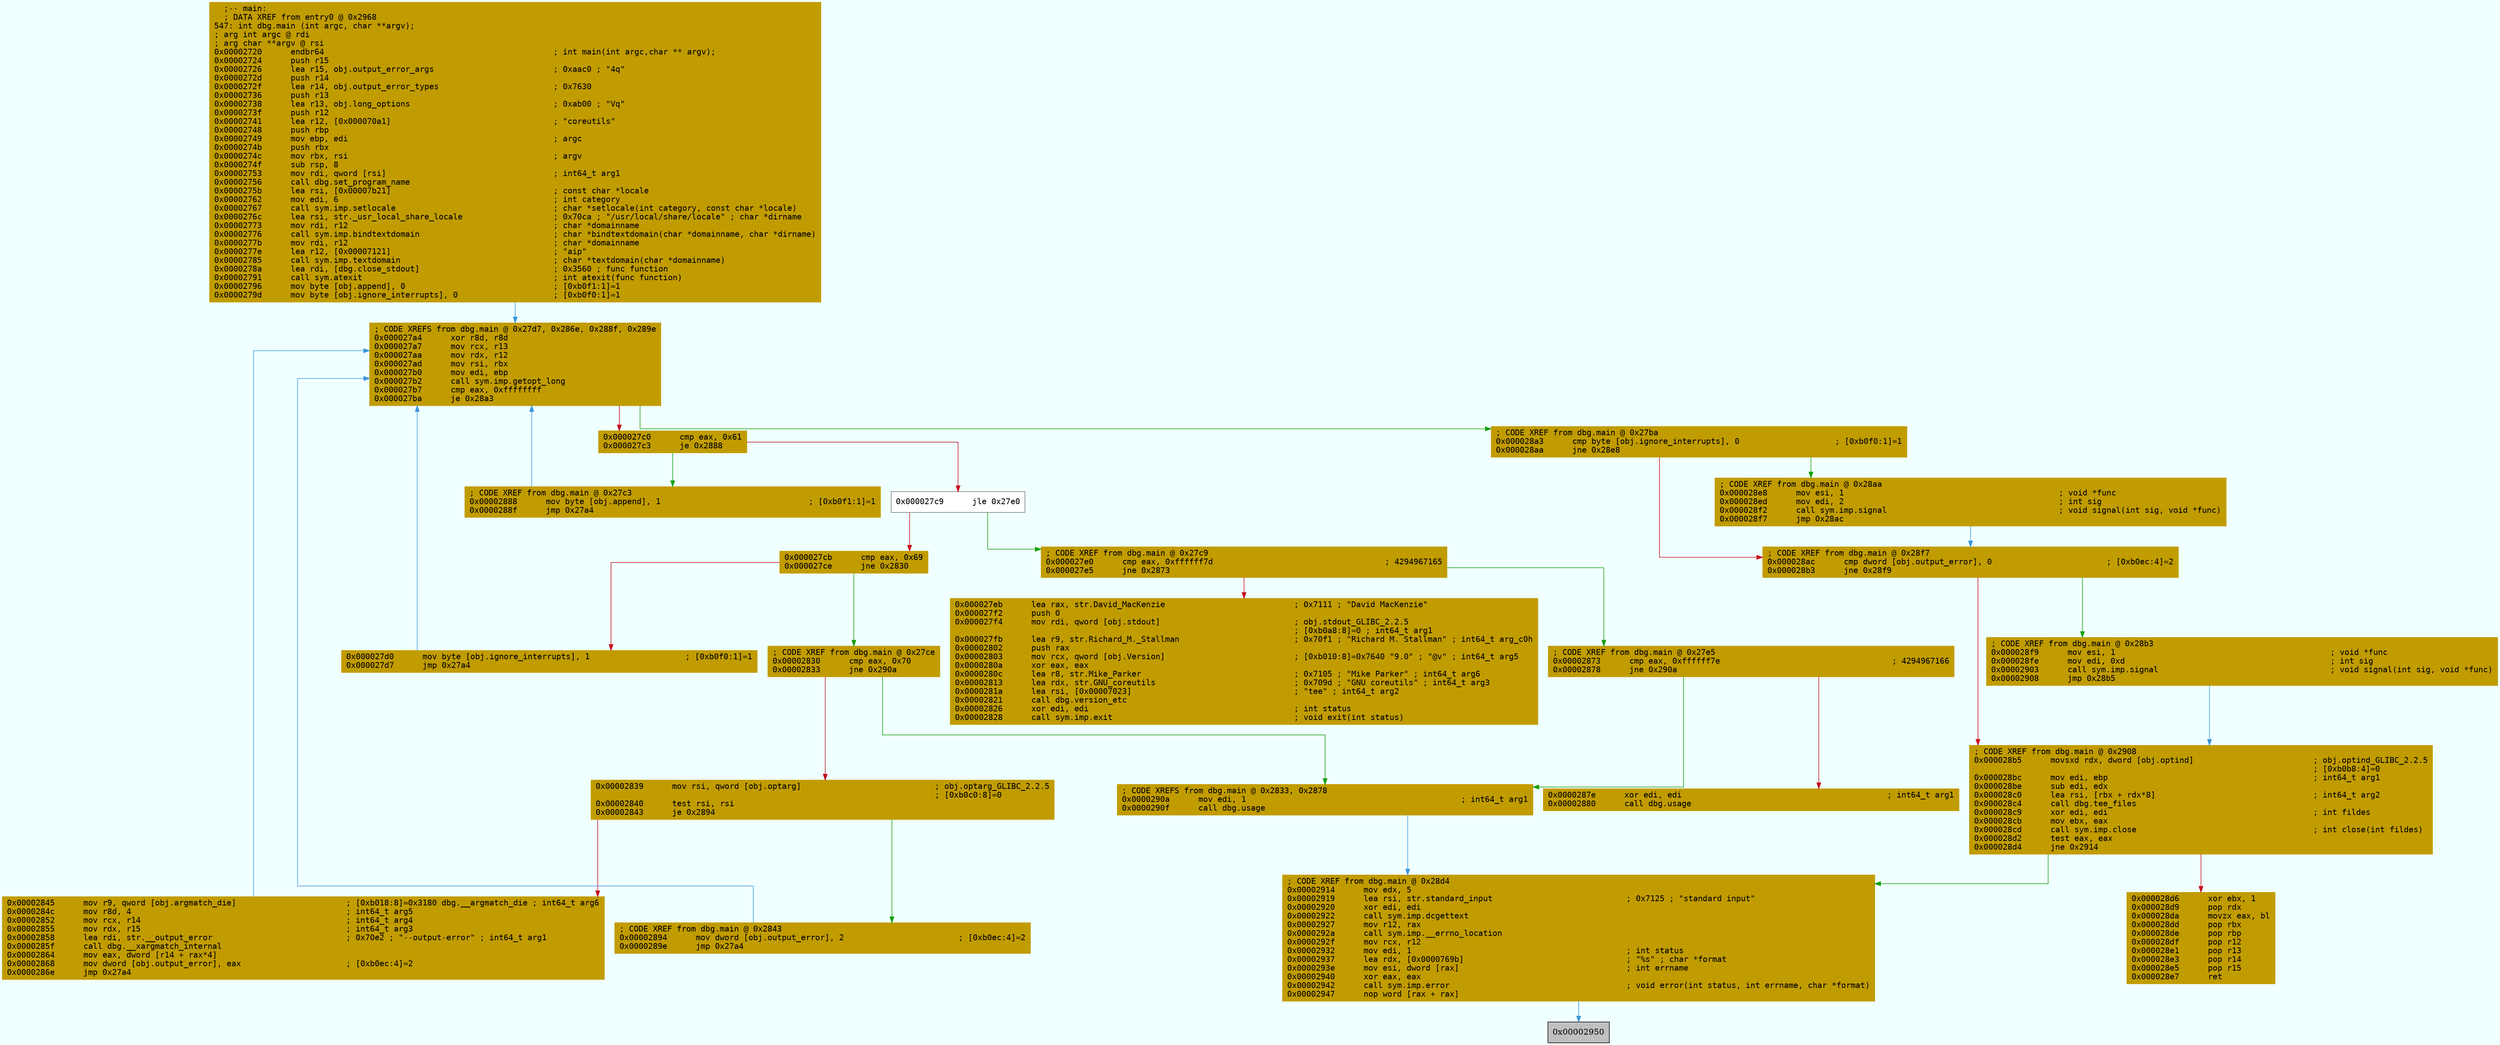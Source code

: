 digraph code {
	graph [bgcolor=azure fontsize=8 fontname="Courier" splines="ortho"];
	node [fillcolor=gray style=filled shape=box];
	edge [arrowhead="normal"];
	"0x00002720" [URL="dbg.main/0x00002720", fillcolor="#c19c00",color="#c19c00", fontname="Courier",label="  ;-- main:\l  ; DATA XREF from entry0 @ 0x2968\l547: int dbg.main (int argc, char **argv);\l; arg int argc @ rdi\l; arg char **argv @ rsi\l0x00002720      endbr64                                                ; int main(int argc,char ** argv);\l0x00002724      push r15\l0x00002726      lea r15, obj.output_error_args                         ; 0xaac0 ; \"4q\"\l0x0000272d      push r14\l0x0000272f      lea r14, obj.output_error_types                        ; 0x7630\l0x00002736      push r13\l0x00002738      lea r13, obj.long_options                              ; 0xab00 ; \"Vq\"\l0x0000273f      push r12\l0x00002741      lea r12, [0x000070a1]                                  ; \"coreutils\"\l0x00002748      push rbp\l0x00002749      mov ebp, edi                                           ; argc\l0x0000274b      push rbx\l0x0000274c      mov rbx, rsi                                           ; argv\l0x0000274f      sub rsp, 8\l0x00002753      mov rdi, qword [rsi]                                   ; int64_t arg1\l0x00002756      call dbg.set_program_name\l0x0000275b      lea rsi, [0x00007b21]                                  ; const char *locale\l0x00002762      mov edi, 6                                             ; int category\l0x00002767      call sym.imp.setlocale                                 ; char *setlocale(int category, const char *locale)\l0x0000276c      lea rsi, str._usr_local_share_locale                   ; 0x70ca ; \"/usr/local/share/locale\" ; char *dirname\l0x00002773      mov rdi, r12                                           ; char *domainname\l0x00002776      call sym.imp.bindtextdomain                            ; char *bindtextdomain(char *domainname, char *dirname)\l0x0000277b      mov rdi, r12                                           ; char *domainname\l0x0000277e      lea r12, [0x00007121]                                  ; \"aip\"\l0x00002785      call sym.imp.textdomain                                ; char *textdomain(char *domainname)\l0x0000278a      lea rdi, [dbg.close_stdout]                            ; 0x3560 ; func function\l0x00002791      call sym.atexit                                        ; int atexit(func function)\l0x00002796      mov byte [obj.append], 0                               ; [0xb0f1:1]=1\l0x0000279d      mov byte [obj.ignore_interrupts], 0                    ; [0xb0f0:1]=1\l"]
	"0x000027a4" [URL="dbg.main/0x000027a4", fillcolor="#c19c00",color="#c19c00", fontname="Courier",label="; CODE XREFS from dbg.main @ 0x27d7, 0x286e, 0x288f, 0x289e\l0x000027a4      xor r8d, r8d\l0x000027a7      mov rcx, r13\l0x000027aa      mov rdx, r12\l0x000027ad      mov rsi, rbx\l0x000027b0      mov edi, ebp\l0x000027b2      call sym.imp.getopt_long\l0x000027b7      cmp eax, 0xffffffff\l0x000027ba      je 0x28a3\l"]
	"0x000027c0" [URL="dbg.main/0x000027c0", fillcolor="#c19c00",color="#c19c00", fontname="Courier",label="0x000027c0      cmp eax, 0x61\l0x000027c3      je 0x2888\l"]
	"0x000027c9" [URL="dbg.main/0x000027c9", fillcolor="white",color="#767676", fontname="Courier",label="0x000027c9      jle 0x27e0\l"]
	"0x000027cb" [URL="dbg.main/0x000027cb", fillcolor="#c19c00",color="#c19c00", fontname="Courier",label="0x000027cb      cmp eax, 0x69\l0x000027ce      jne 0x2830\l"]
	"0x000027d0" [URL="dbg.main/0x000027d0", fillcolor="#c19c00",color="#c19c00", fontname="Courier",label="0x000027d0      mov byte [obj.ignore_interrupts], 1                    ; [0xb0f0:1]=1\l0x000027d7      jmp 0x27a4\l"]
	"0x000027e0" [URL="dbg.main/0x000027e0", fillcolor="#c19c00",color="#c19c00", fontname="Courier",label="; CODE XREF from dbg.main @ 0x27c9\l0x000027e0      cmp eax, 0xffffff7d                                    ; 4294967165\l0x000027e5      jne 0x2873\l"]
	"0x000027eb" [URL="dbg.main/0x000027eb", fillcolor="#c19c00",color="#c19c00", fontname="Courier",label="0x000027eb      lea rax, str.David_MacKenzie                           ; 0x7111 ; \"David MacKenzie\"\l0x000027f2      push 0\l0x000027f4      mov rdi, qword [obj.stdout]                            ; obj.stdout_GLIBC_2.2.5\l                                                                       ; [0xb0a8:8]=0 ; int64_t arg1\l0x000027fb      lea r9, str.Richard_M._Stallman                        ; 0x70f1 ; \"Richard M. Stallman\" ; int64_t arg_c0h\l0x00002802      push rax\l0x00002803      mov rcx, qword [obj.Version]                           ; [0xb010:8]=0x7640 \"9.0\" ; \"@v\" ; int64_t arg5\l0x0000280a      xor eax, eax\l0x0000280c      lea r8, str.Mike_Parker                                ; 0x7105 ; \"Mike Parker\" ; int64_t arg6\l0x00002813      lea rdx, str.GNU_coreutils                             ; 0x709d ; \"GNU coreutils\" ; int64_t arg3\l0x0000281a      lea rsi, [0x00007023]                                  ; \"tee\" ; int64_t arg2\l0x00002821      call dbg.version_etc\l0x00002826      xor edi, edi                                           ; int status\l0x00002828      call sym.imp.exit                                      ; void exit(int status)\l"]
	"0x00002830" [URL="dbg.main/0x00002830", fillcolor="#c19c00",color="#c19c00", fontname="Courier",label="; CODE XREF from dbg.main @ 0x27ce\l0x00002830      cmp eax, 0x70\l0x00002833      jne 0x290a\l"]
	"0x00002839" [URL="dbg.main/0x00002839", fillcolor="#c19c00",color="#c19c00", fontname="Courier",label="0x00002839      mov rsi, qword [obj.optarg]                            ; obj.optarg_GLIBC_2.2.5\l                                                                       ; [0xb0c0:8]=0\l0x00002840      test rsi, rsi\l0x00002843      je 0x2894\l"]
	"0x00002845" [URL="dbg.main/0x00002845", fillcolor="#c19c00",color="#c19c00", fontname="Courier",label="0x00002845      mov r9, qword [obj.argmatch_die]                       ; [0xb018:8]=0x3180 dbg.__argmatch_die ; int64_t arg6\l0x0000284c      mov r8d, 4                                             ; int64_t arg5\l0x00002852      mov rcx, r14                                           ; int64_t arg4\l0x00002855      mov rdx, r15                                           ; int64_t arg3\l0x00002858      lea rdi, str.__output_error                            ; 0x70e2 ; \"--output-error\" ; int64_t arg1\l0x0000285f      call dbg.__xargmatch_internal\l0x00002864      mov eax, dword [r14 + rax*4]\l0x00002868      mov dword [obj.output_error], eax                      ; [0xb0ec:4]=2\l0x0000286e      jmp 0x27a4\l"]
	"0x00002873" [URL="dbg.main/0x00002873", fillcolor="#c19c00",color="#c19c00", fontname="Courier",label="; CODE XREF from dbg.main @ 0x27e5\l0x00002873      cmp eax, 0xffffff7e                                    ; 4294967166\l0x00002878      jne 0x290a\l"]
	"0x0000287e" [URL="dbg.main/0x0000287e", fillcolor="#c19c00",color="#c19c00", fontname="Courier",label="0x0000287e      xor edi, edi                                           ; int64_t arg1\l0x00002880      call dbg.usage\l"]
	"0x00002888" [URL="dbg.main/0x00002888", fillcolor="#c19c00",color="#c19c00", fontname="Courier",label="; CODE XREF from dbg.main @ 0x27c3\l0x00002888      mov byte [obj.append], 1                               ; [0xb0f1:1]=1\l0x0000288f      jmp 0x27a4\l"]
	"0x00002894" [URL="dbg.main/0x00002894", fillcolor="#c19c00",color="#c19c00", fontname="Courier",label="; CODE XREF from dbg.main @ 0x2843\l0x00002894      mov dword [obj.output_error], 2                        ; [0xb0ec:4]=2\l0x0000289e      jmp 0x27a4\l"]
	"0x000028a3" [URL="dbg.main/0x000028a3", fillcolor="#c19c00",color="#c19c00", fontname="Courier",label="; CODE XREF from dbg.main @ 0x27ba\l0x000028a3      cmp byte [obj.ignore_interrupts], 0                    ; [0xb0f0:1]=1\l0x000028aa      jne 0x28e8\l"]
	"0x000028ac" [URL="dbg.main/0x000028ac", fillcolor="#c19c00",color="#c19c00", fontname="Courier",label="; CODE XREF from dbg.main @ 0x28f7\l0x000028ac      cmp dword [obj.output_error], 0                        ; [0xb0ec:4]=2\l0x000028b3      jne 0x28f9\l"]
	"0x000028b5" [URL="dbg.main/0x000028b5", fillcolor="#c19c00",color="#c19c00", fontname="Courier",label="; CODE XREF from dbg.main @ 0x2908\l0x000028b5      movsxd rdx, dword [obj.optind]                         ; obj.optind_GLIBC_2.2.5\l                                                                       ; [0xb0b8:4]=0\l0x000028bc      mov edi, ebp                                           ; int64_t arg1\l0x000028be      sub edi, edx\l0x000028c0      lea rsi, [rbx + rdx*8]                                 ; int64_t arg2\l0x000028c4      call dbg.tee_files\l0x000028c9      xor edi, edi                                           ; int fildes\l0x000028cb      mov ebx, eax\l0x000028cd      call sym.imp.close                                     ; int close(int fildes)\l0x000028d2      test eax, eax\l0x000028d4      jne 0x2914\l"]
	"0x000028d6" [URL="dbg.main/0x000028d6", fillcolor="#c19c00",color="#c19c00", fontname="Courier",label="0x000028d6      xor ebx, 1\l0x000028d9      pop rdx\l0x000028da      movzx eax, bl\l0x000028dd      pop rbx\l0x000028de      pop rbp\l0x000028df      pop r12\l0x000028e1      pop r13\l0x000028e3      pop r14\l0x000028e5      pop r15\l0x000028e7      ret\l"]
	"0x000028e8" [URL="dbg.main/0x000028e8", fillcolor="#c19c00",color="#c19c00", fontname="Courier",label="; CODE XREF from dbg.main @ 0x28aa\l0x000028e8      mov esi, 1                                             ; void *func\l0x000028ed      mov edi, 2                                             ; int sig\l0x000028f2      call sym.imp.signal                                    ; void signal(int sig, void *func)\l0x000028f7      jmp 0x28ac\l"]
	"0x000028f9" [URL="dbg.main/0x000028f9", fillcolor="#c19c00",color="#c19c00", fontname="Courier",label="; CODE XREF from dbg.main @ 0x28b3\l0x000028f9      mov esi, 1                                             ; void *func\l0x000028fe      mov edi, 0xd                                           ; int sig\l0x00002903      call sym.imp.signal                                    ; void signal(int sig, void *func)\l0x00002908      jmp 0x28b5\l"]
	"0x0000290a" [URL="dbg.main/0x0000290a", fillcolor="#c19c00",color="#c19c00", fontname="Courier",label="; CODE XREFS from dbg.main @ 0x2833, 0x2878\l0x0000290a      mov edi, 1                                             ; int64_t arg1\l0x0000290f      call dbg.usage\l"]
	"0x00002914" [URL="dbg.main/0x00002914", fillcolor="#c19c00",color="#c19c00", fontname="Courier",label="; CODE XREF from dbg.main @ 0x28d4\l0x00002914      mov edx, 5\l0x00002919      lea rsi, str.standard_input                            ; 0x7125 ; \"standard input\"\l0x00002920      xor edi, edi\l0x00002922      call sym.imp.dcgettext\l0x00002927      mov r12, rax\l0x0000292a      call sym.imp.__errno_location\l0x0000292f      mov rcx, r12\l0x00002932      mov edi, 1                                             ; int status\l0x00002937      lea rdx, [0x0000769b]                                  ; \"%s\" ; char *format\l0x0000293e      mov esi, dword [rax]                                   ; int errname\l0x00002940      xor eax, eax\l0x00002942      call sym.imp.error                                     ; void error(int status, int errname, char *format)\l0x00002947      nop word [rax + rax]\l"]
        "0x00002720" -> "0x000027a4" [color="#3a96dd"];
        "0x000027a4" -> "0x000028a3" [color="#13a10e"];
        "0x000027a4" -> "0x000027c0" [color="#c50f1f"];
        "0x000027c0" -> "0x00002888" [color="#13a10e"];
        "0x000027c0" -> "0x000027c9" [color="#c50f1f"];
        "0x000027c9" -> "0x000027e0" [color="#13a10e"];
        "0x000027c9" -> "0x000027cb" [color="#c50f1f"];
        "0x000027cb" -> "0x00002830" [color="#13a10e"];
        "0x000027cb" -> "0x000027d0" [color="#c50f1f"];
        "0x000027d0" -> "0x000027a4" [color="#3a96dd"];
        "0x000027e0" -> "0x00002873" [color="#13a10e"];
        "0x000027e0" -> "0x000027eb" [color="#c50f1f"];
        "0x00002830" -> "0x0000290a" [color="#13a10e"];
        "0x00002830" -> "0x00002839" [color="#c50f1f"];
        "0x00002839" -> "0x00002894" [color="#13a10e"];
        "0x00002839" -> "0x00002845" [color="#c50f1f"];
        "0x00002845" -> "0x000027a4" [color="#3a96dd"];
        "0x00002873" -> "0x0000290a" [color="#13a10e"];
        "0x00002873" -> "0x0000287e" [color="#c50f1f"];
        "0x00002888" -> "0x000027a4" [color="#3a96dd"];
        "0x00002894" -> "0x000027a4" [color="#3a96dd"];
        "0x000028a3" -> "0x000028e8" [color="#13a10e"];
        "0x000028a3" -> "0x000028ac" [color="#c50f1f"];
        "0x000028ac" -> "0x000028f9" [color="#13a10e"];
        "0x000028ac" -> "0x000028b5" [color="#c50f1f"];
        "0x000028b5" -> "0x00002914" [color="#13a10e"];
        "0x000028b5" -> "0x000028d6" [color="#c50f1f"];
        "0x000028e8" -> "0x000028ac" [color="#3a96dd"];
        "0x000028f9" -> "0x000028b5" [color="#3a96dd"];
        "0x0000290a" -> "0x00002914" [color="#3a96dd"];
        "0x00002914" -> "0x00002950" [color="#3a96dd"];
}
